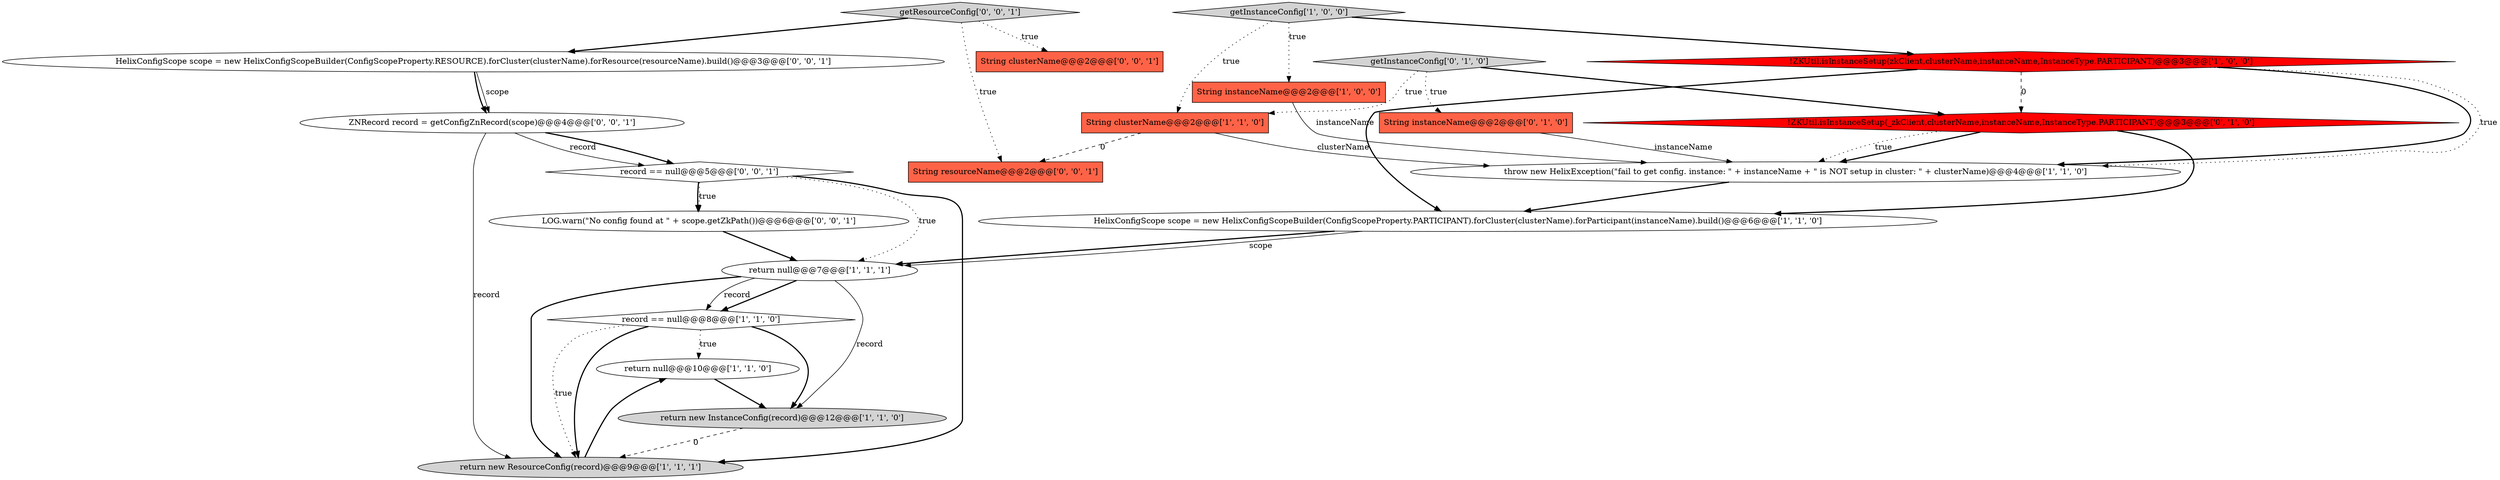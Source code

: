 digraph {
8 [style = filled, label = "return null@@@10@@@['1', '1', '0']", fillcolor = white, shape = ellipse image = "AAA0AAABBB1BBB"];
9 [style = filled, label = "throw new HelixException(\"fail to get config. instance: \" + instanceName + \" is NOT setup in cluster: \" + clusterName)@@@4@@@['1', '1', '0']", fillcolor = white, shape = ellipse image = "AAA0AAABBB1BBB"];
10 [style = filled, label = "record == null@@@8@@@['1', '1', '0']", fillcolor = white, shape = diamond image = "AAA0AAABBB1BBB"];
14 [style = filled, label = "LOG.warn(\"No config found at \" + scope.getZkPath())@@@6@@@['0', '0', '1']", fillcolor = white, shape = ellipse image = "AAA0AAABBB3BBB"];
11 [style = filled, label = "String instanceName@@@2@@@['0', '1', '0']", fillcolor = tomato, shape = box image = "AAA0AAABBB2BBB"];
17 [style = filled, label = "String resourceName@@@2@@@['0', '0', '1']", fillcolor = tomato, shape = box image = "AAA0AAABBB3BBB"];
13 [style = filled, label = "!ZKUtil.isInstanceSetup(_zkClient,clusterName,instanceName,InstanceType.PARTICIPANT)@@@3@@@['0', '1', '0']", fillcolor = red, shape = diamond image = "AAA1AAABBB2BBB"];
5 [style = filled, label = "return null@@@7@@@['1', '1', '1']", fillcolor = white, shape = ellipse image = "AAA0AAABBB1BBB"];
6 [style = filled, label = "getInstanceConfig['1', '0', '0']", fillcolor = lightgray, shape = diamond image = "AAA0AAABBB1BBB"];
2 [style = filled, label = "String instanceName@@@2@@@['1', '0', '0']", fillcolor = tomato, shape = box image = "AAA0AAABBB1BBB"];
20 [style = filled, label = "ZNRecord record = getConfigZnRecord(scope)@@@4@@@['0', '0', '1']", fillcolor = white, shape = ellipse image = "AAA0AAABBB3BBB"];
0 [style = filled, label = "!ZKUtil.isInstanceSetup(zkClient,clusterName,instanceName,InstanceType.PARTICIPANT)@@@3@@@['1', '0', '0']", fillcolor = red, shape = diamond image = "AAA1AAABBB1BBB"];
3 [style = filled, label = "return new InstanceConfig(record)@@@12@@@['1', '1', '0']", fillcolor = lightgray, shape = ellipse image = "AAA0AAABBB1BBB"];
19 [style = filled, label = "record == null@@@5@@@['0', '0', '1']", fillcolor = white, shape = diamond image = "AAA0AAABBB3BBB"];
15 [style = filled, label = "String clusterName@@@2@@@['0', '0', '1']", fillcolor = tomato, shape = box image = "AAA0AAABBB3BBB"];
12 [style = filled, label = "getInstanceConfig['0', '1', '0']", fillcolor = lightgray, shape = diamond image = "AAA0AAABBB2BBB"];
7 [style = filled, label = "HelixConfigScope scope = new HelixConfigScopeBuilder(ConfigScopeProperty.PARTICIPANT).forCluster(clusterName).forParticipant(instanceName).build()@@@6@@@['1', '1', '0']", fillcolor = white, shape = ellipse image = "AAA0AAABBB1BBB"];
4 [style = filled, label = "String clusterName@@@2@@@['1', '1', '0']", fillcolor = tomato, shape = box image = "AAA0AAABBB1BBB"];
1 [style = filled, label = "return new ResourceConfig(record)@@@9@@@['1', '1', '1']", fillcolor = lightgray, shape = ellipse image = "AAA0AAABBB1BBB"];
18 [style = filled, label = "getResourceConfig['0', '0', '1']", fillcolor = lightgray, shape = diamond image = "AAA0AAABBB3BBB"];
16 [style = filled, label = "HelixConfigScope scope = new HelixConfigScopeBuilder(ConfigScopeProperty.RESOURCE).forCluster(clusterName).forResource(resourceName).build()@@@3@@@['0', '0', '1']", fillcolor = white, shape = ellipse image = "AAA0AAABBB3BBB"];
5->10 [style = bold, label=""];
10->8 [style = dotted, label="true"];
19->14 [style = dotted, label="true"];
0->9 [style = bold, label=""];
1->8 [style = bold, label=""];
4->17 [style = dashed, label="0"];
3->1 [style = dashed, label="0"];
8->3 [style = bold, label=""];
18->15 [style = dotted, label="true"];
2->9 [style = solid, label="instanceName"];
10->3 [style = bold, label=""];
6->0 [style = bold, label=""];
9->7 [style = bold, label=""];
5->3 [style = solid, label="record"];
5->10 [style = solid, label="record"];
20->19 [style = solid, label="record"];
12->11 [style = dotted, label="true"];
16->20 [style = solid, label="scope"];
0->7 [style = bold, label=""];
12->13 [style = bold, label=""];
11->9 [style = solid, label="instanceName"];
19->1 [style = bold, label=""];
5->1 [style = bold, label=""];
7->5 [style = bold, label=""];
18->16 [style = bold, label=""];
6->2 [style = dotted, label="true"];
20->1 [style = solid, label="record"];
19->14 [style = bold, label=""];
6->4 [style = dotted, label="true"];
13->7 [style = bold, label=""];
0->13 [style = dashed, label="0"];
19->5 [style = dotted, label="true"];
12->4 [style = dotted, label="true"];
7->5 [style = solid, label="scope"];
10->1 [style = dotted, label="true"];
18->17 [style = dotted, label="true"];
13->9 [style = bold, label=""];
20->19 [style = bold, label=""];
10->1 [style = bold, label=""];
16->20 [style = bold, label=""];
4->9 [style = solid, label="clusterName"];
0->9 [style = dotted, label="true"];
14->5 [style = bold, label=""];
13->9 [style = dotted, label="true"];
}
